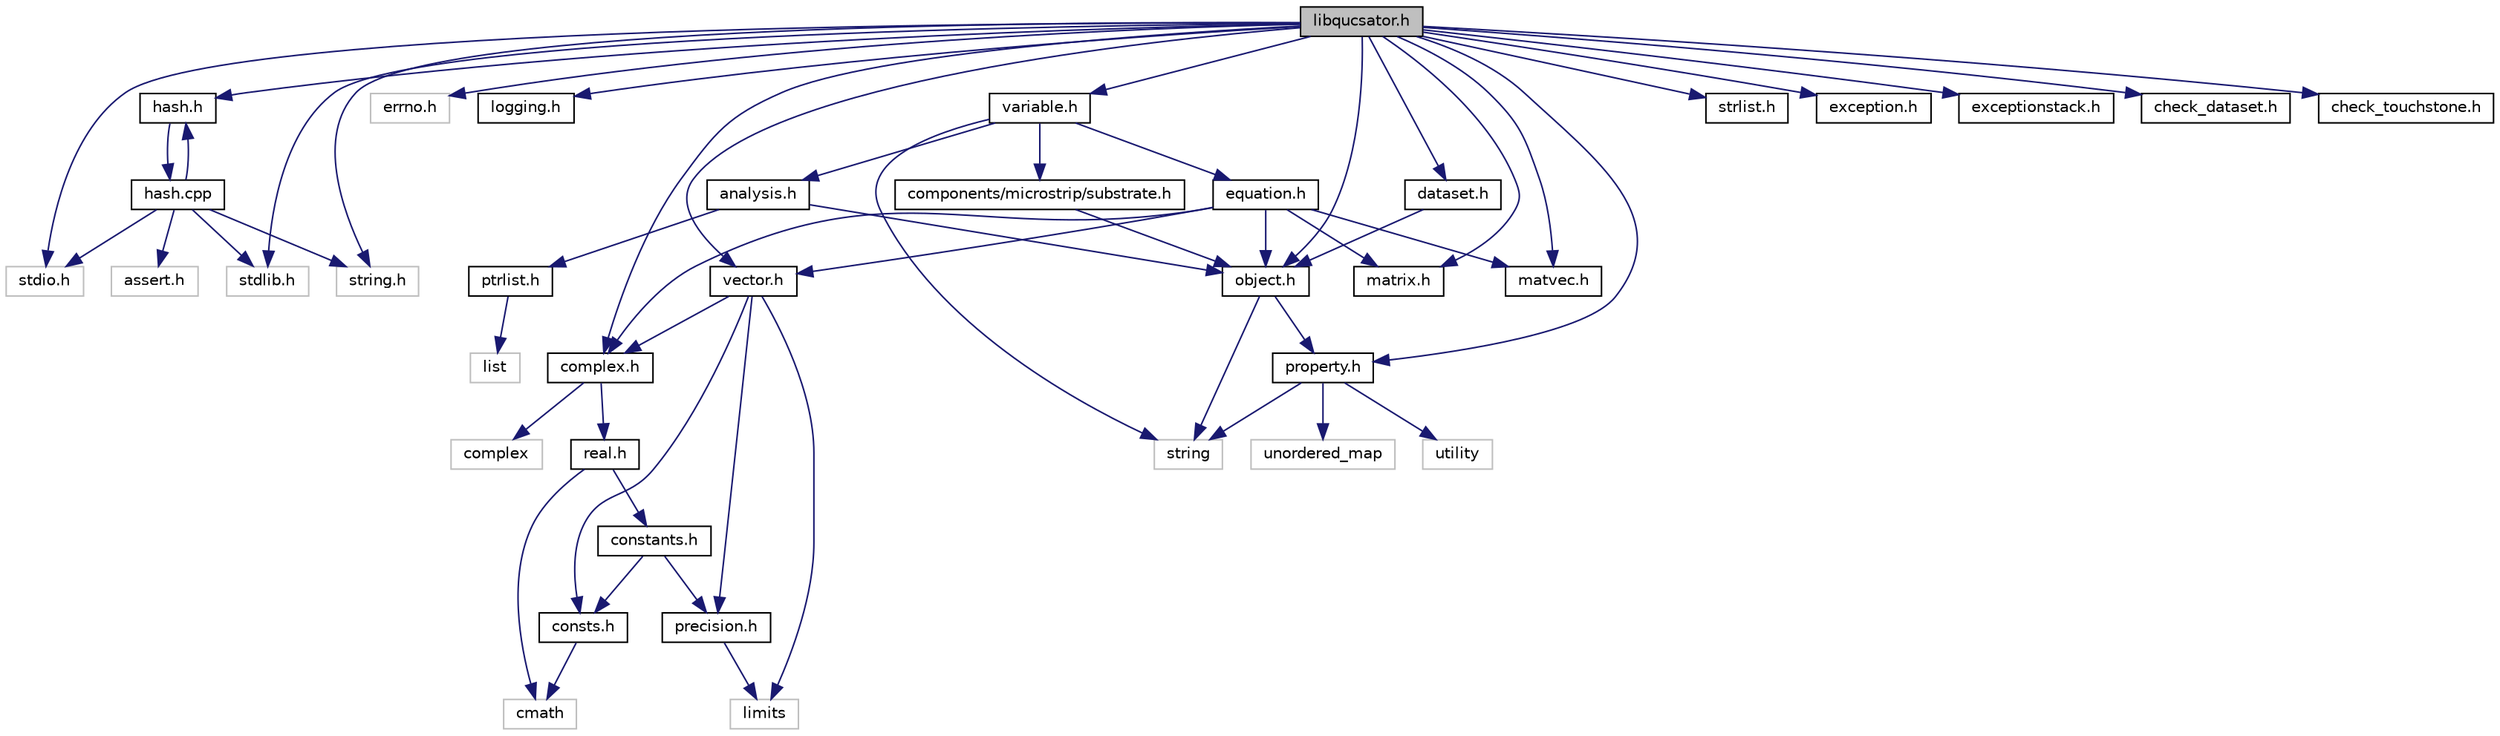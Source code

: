 digraph G
{
  edge [fontname="Helvetica",fontsize="10",labelfontname="Helvetica",labelfontsize="10"];
  node [fontname="Helvetica",fontsize="10",shape=record];
  Node1 [label="libqucsator.h",height=0.2,width=0.4,color="black", fillcolor="grey75", style="filled" fontcolor="black"];
  Node1 -> Node2 [color="midnightblue",fontsize="10",style="solid",fontname="Helvetica"];
  Node2 [label="stdio.h",height=0.2,width=0.4,color="grey75", fillcolor="white", style="filled"];
  Node1 -> Node3 [color="midnightblue",fontsize="10",style="solid",fontname="Helvetica"];
  Node3 [label="stdlib.h",height=0.2,width=0.4,color="grey75", fillcolor="white", style="filled"];
  Node1 -> Node4 [color="midnightblue",fontsize="10",style="solid",fontname="Helvetica"];
  Node4 [label="string.h",height=0.2,width=0.4,color="grey75", fillcolor="white", style="filled"];
  Node1 -> Node5 [color="midnightblue",fontsize="10",style="solid",fontname="Helvetica"];
  Node5 [label="errno.h",height=0.2,width=0.4,color="grey75", fillcolor="white", style="filled"];
  Node1 -> Node6 [color="midnightblue",fontsize="10",style="solid",fontname="Helvetica"];
  Node6 [label="logging.h",height=0.2,width=0.4,color="black", fillcolor="white", style="filled",URL="$logging_8h.html"];
  Node1 -> Node7 [color="midnightblue",fontsize="10",style="solid",fontname="Helvetica"];
  Node7 [label="complex.h",height=0.2,width=0.4,color="black", fillcolor="white", style="filled",URL="$complex_8h.html"];
  Node7 -> Node8 [color="midnightblue",fontsize="10",style="solid",fontname="Helvetica"];
  Node8 [label="complex",height=0.2,width=0.4,color="grey75", fillcolor="white", style="filled"];
  Node7 -> Node9 [color="midnightblue",fontsize="10",style="solid",fontname="Helvetica"];
  Node9 [label="real.h",height=0.2,width=0.4,color="black", fillcolor="white", style="filled",URL="$real_8h.html"];
  Node9 -> Node10 [color="midnightblue",fontsize="10",style="solid",fontname="Helvetica"];
  Node10 [label="cmath",height=0.2,width=0.4,color="grey75", fillcolor="white", style="filled"];
  Node9 -> Node11 [color="midnightblue",fontsize="10",style="solid",fontname="Helvetica"];
  Node11 [label="constants.h",height=0.2,width=0.4,color="black", fillcolor="white", style="filled",URL="$constants_8h.html",tooltip="Global physical constants header file."];
  Node11 -> Node12 [color="midnightblue",fontsize="10",style="solid",fontname="Helvetica"];
  Node12 [label="consts.h",height=0.2,width=0.4,color="black", fillcolor="white", style="filled",URL="$consts_8h.html",tooltip="Global math constants header file."];
  Node12 -> Node10 [color="midnightblue",fontsize="10",style="solid",fontname="Helvetica"];
  Node11 -> Node13 [color="midnightblue",fontsize="10",style="solid",fontname="Helvetica"];
  Node13 [label="precision.h",height=0.2,width=0.4,color="black", fillcolor="white", style="filled",URL="$precision_8h.html"];
  Node13 -> Node14 [color="midnightblue",fontsize="10",style="solid",fontname="Helvetica"];
  Node14 [label="limits",height=0.2,width=0.4,color="grey75", fillcolor="white", style="filled"];
  Node1 -> Node15 [color="midnightblue",fontsize="10",style="solid",fontname="Helvetica"];
  Node15 [label="object.h",height=0.2,width=0.4,color="black", fillcolor="white", style="filled",URL="$object_8h.html"];
  Node15 -> Node16 [color="midnightblue",fontsize="10",style="solid",fontname="Helvetica"];
  Node16 [label="string",height=0.2,width=0.4,color="grey75", fillcolor="white", style="filled"];
  Node15 -> Node17 [color="midnightblue",fontsize="10",style="solid",fontname="Helvetica"];
  Node17 [label="property.h",height=0.2,width=0.4,color="black", fillcolor="white", style="filled",URL="$property_8h.html"];
  Node17 -> Node16 [color="midnightblue",fontsize="10",style="solid",fontname="Helvetica"];
  Node17 -> Node18 [color="midnightblue",fontsize="10",style="solid",fontname="Helvetica"];
  Node18 [label="unordered_map",height=0.2,width=0.4,color="grey75", fillcolor="white", style="filled"];
  Node17 -> Node19 [color="midnightblue",fontsize="10",style="solid",fontname="Helvetica"];
  Node19 [label="utility",height=0.2,width=0.4,color="grey75", fillcolor="white", style="filled"];
  Node1 -> Node17 [color="midnightblue",fontsize="10",style="solid",fontname="Helvetica"];
  Node1 -> Node20 [color="midnightblue",fontsize="10",style="solid",fontname="Helvetica"];
  Node20 [label="variable.h",height=0.2,width=0.4,color="black", fillcolor="white", style="filled",URL="$variable_8h.html"];
  Node20 -> Node16 [color="midnightblue",fontsize="10",style="solid",fontname="Helvetica"];
  Node20 -> Node21 [color="midnightblue",fontsize="10",style="solid",fontname="Helvetica"];
  Node21 [label="components/microstrip/substrate.h",height=0.2,width=0.4,color="black", fillcolor="white", style="filled",URL="$substrate_8h.html"];
  Node21 -> Node15 [color="midnightblue",fontsize="10",style="solid",fontname="Helvetica"];
  Node20 -> Node22 [color="midnightblue",fontsize="10",style="solid",fontname="Helvetica"];
  Node22 [label="analysis.h",height=0.2,width=0.4,color="black", fillcolor="white", style="filled",URL="$analysis_8h.html",tooltip="The analysis class header file."];
  Node22 -> Node15 [color="midnightblue",fontsize="10",style="solid",fontname="Helvetica"];
  Node22 -> Node23 [color="midnightblue",fontsize="10",style="solid",fontname="Helvetica"];
  Node23 [label="ptrlist.h",height=0.2,width=0.4,color="black", fillcolor="white", style="filled",URL="$ptrlist_8h.html"];
  Node23 -> Node24 [color="midnightblue",fontsize="10",style="solid",fontname="Helvetica"];
  Node24 [label="list",height=0.2,width=0.4,color="grey75", fillcolor="white", style="filled"];
  Node20 -> Node25 [color="midnightblue",fontsize="10",style="solid",fontname="Helvetica"];
  Node25 [label="equation.h",height=0.2,width=0.4,color="black", fillcolor="white", style="filled",URL="$equation_8h.html"];
  Node25 -> Node15 [color="midnightblue",fontsize="10",style="solid",fontname="Helvetica"];
  Node25 -> Node7 [color="midnightblue",fontsize="10",style="solid",fontname="Helvetica"];
  Node25 -> Node26 [color="midnightblue",fontsize="10",style="solid",fontname="Helvetica"];
  Node26 [label="vector.h",height=0.2,width=0.4,color="black", fillcolor="white", style="filled",URL="$vector_8h.html"];
  Node26 -> Node14 [color="midnightblue",fontsize="10",style="solid",fontname="Helvetica"];
  Node26 -> Node12 [color="midnightblue",fontsize="10",style="solid",fontname="Helvetica"];
  Node26 -> Node13 [color="midnightblue",fontsize="10",style="solid",fontname="Helvetica"];
  Node26 -> Node7 [color="midnightblue",fontsize="10",style="solid",fontname="Helvetica"];
  Node25 -> Node27 [color="midnightblue",fontsize="10",style="solid",fontname="Helvetica"];
  Node27 [label="matrix.h",height=0.2,width=0.4,color="black", fillcolor="white", style="filled",URL="$matrix_8h.html",tooltip="Dense matrix class header file."];
  Node25 -> Node28 [color="midnightblue",fontsize="10",style="solid",fontname="Helvetica"];
  Node28 [label="matvec.h",height=0.2,width=0.4,color="black", fillcolor="white", style="filled",URL="$matvec_8h.html"];
  Node1 -> Node29 [color="midnightblue",fontsize="10",style="solid",fontname="Helvetica"];
  Node29 [label="strlist.h",height=0.2,width=0.4,color="black", fillcolor="white", style="filled",URL="$strlist_8h.html"];
  Node1 -> Node30 [color="midnightblue",fontsize="10",style="solid",fontname="Helvetica"];
  Node30 [label="hash.h",height=0.2,width=0.4,color="black", fillcolor="white", style="filled",URL="$hash_8h.html"];
  Node30 -> Node31 [color="midnightblue",fontsize="10",style="solid",fontname="Helvetica"];
  Node31 [label="hash.cpp",height=0.2,width=0.4,color="black", fillcolor="white", style="filled",URL="$hash_8cpp.html"];
  Node31 -> Node32 [color="midnightblue",fontsize="10",style="solid",fontname="Helvetica"];
  Node32 [label="assert.h",height=0.2,width=0.4,color="grey75", fillcolor="white", style="filled"];
  Node31 -> Node2 [color="midnightblue",fontsize="10",style="solid",fontname="Helvetica"];
  Node31 -> Node3 [color="midnightblue",fontsize="10",style="solid",fontname="Helvetica"];
  Node31 -> Node4 [color="midnightblue",fontsize="10",style="solid",fontname="Helvetica"];
  Node31 -> Node30 [color="midnightblue",fontsize="10",style="solid",fontname="Helvetica"];
  Node1 -> Node26 [color="midnightblue",fontsize="10",style="solid",fontname="Helvetica"];
  Node1 -> Node27 [color="midnightblue",fontsize="10",style="solid",fontname="Helvetica"];
  Node1 -> Node28 [color="midnightblue",fontsize="10",style="solid",fontname="Helvetica"];
  Node1 -> Node33 [color="midnightblue",fontsize="10",style="solid",fontname="Helvetica"];
  Node33 [label="dataset.h",height=0.2,width=0.4,color="black", fillcolor="white", style="filled",URL="$dataset_8h.html"];
  Node33 -> Node15 [color="midnightblue",fontsize="10",style="solid",fontname="Helvetica"];
  Node1 -> Node34 [color="midnightblue",fontsize="10",style="solid",fontname="Helvetica"];
  Node34 [label="exception.h",height=0.2,width=0.4,color="black", fillcolor="white", style="filled",URL="$exception_8h.html"];
  Node1 -> Node35 [color="midnightblue",fontsize="10",style="solid",fontname="Helvetica"];
  Node35 [label="exceptionstack.h",height=0.2,width=0.4,color="black", fillcolor="white", style="filled",URL="$exceptionstack_8h.html"];
  Node1 -> Node36 [color="midnightblue",fontsize="10",style="solid",fontname="Helvetica"];
  Node36 [label="check_dataset.h",height=0.2,width=0.4,color="black", fillcolor="white", style="filled",URL="$check__dataset_8h.html"];
  Node1 -> Node37 [color="midnightblue",fontsize="10",style="solid",fontname="Helvetica"];
  Node37 [label="check_touchstone.h",height=0.2,width=0.4,color="black", fillcolor="white", style="filled",URL="$check__touchstone_8h.html"];
}
